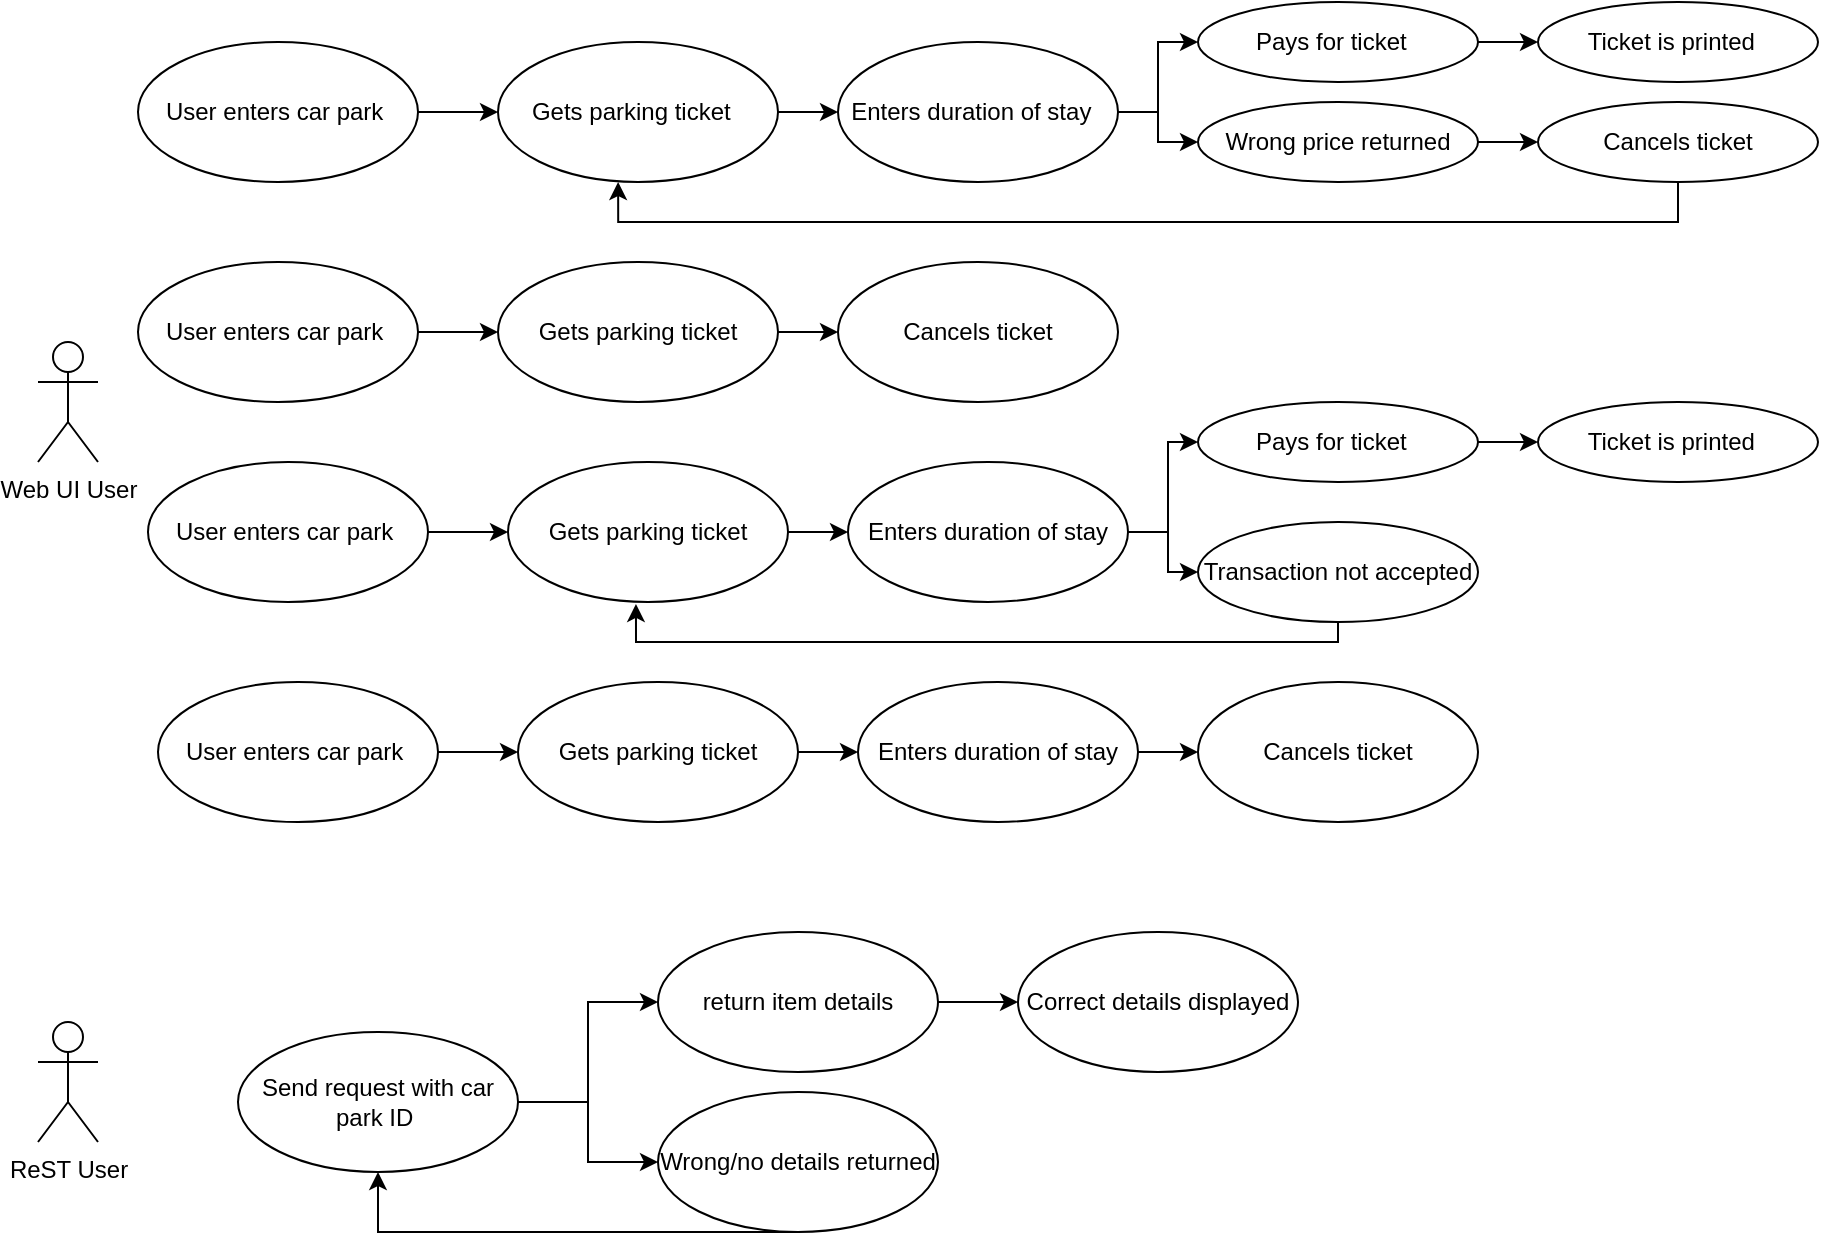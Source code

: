<mxfile version="13.6.6" type="device" pages="2"><diagram id="sKNa4QfhK_eMkcpVXCbl" name="Page-1"><mxGraphModel dx="965" dy="484" grid="1" gridSize="10" guides="1" tooltips="1" connect="1" arrows="1" fold="1" page="1" pageScale="1" pageWidth="850" pageHeight="1100" math="0" shadow="0"><root><mxCell id="0"/><mxCell id="1" parent="0"/><mxCell id="-1D3_cWaMMumg8GIhYZJ-4" value="Web UI User" style="shape=umlActor;verticalLabelPosition=bottom;verticalAlign=top;html=1;" vertex="1" parent="1"><mxGeometry x="60" y="270" width="30" height="60" as="geometry"/></mxCell><mxCell id="-1D3_cWaMMumg8GIhYZJ-5" value="ReST User" style="shape=umlActor;verticalLabelPosition=bottom;verticalAlign=top;html=1;" vertex="1" parent="1"><mxGeometry x="60" y="610" width="30" height="60" as="geometry"/></mxCell><mxCell id="-1D3_cWaMMumg8GIhYZJ-31" style="edgeStyle=orthogonalEdgeStyle;rounded=0;orthogonalLoop=1;jettySize=auto;html=1;entryX=0;entryY=0.5;entryDx=0;entryDy=0;" edge="1" parent="1" source="-1D3_cWaMMumg8GIhYZJ-7" target="-1D3_cWaMMumg8GIhYZJ-27"><mxGeometry relative="1" as="geometry"/></mxCell><mxCell id="-1D3_cWaMMumg8GIhYZJ-7" value="User enters car park&amp;nbsp;" style="ellipse;whiteSpace=wrap;html=1;" vertex="1" parent="1"><mxGeometry x="110" y="120" width="140" height="70" as="geometry"/></mxCell><mxCell id="-1D3_cWaMMumg8GIhYZJ-10" style="edgeStyle=orthogonalEdgeStyle;rounded=0;orthogonalLoop=1;jettySize=auto;html=1;entryX=0;entryY=0.5;entryDx=0;entryDy=0;" edge="1" parent="1" source="-1D3_cWaMMumg8GIhYZJ-8" target="-1D3_cWaMMumg8GIhYZJ-9"><mxGeometry relative="1" as="geometry"/></mxCell><mxCell id="-1D3_cWaMMumg8GIhYZJ-22" style="edgeStyle=orthogonalEdgeStyle;rounded=0;orthogonalLoop=1;jettySize=auto;html=1;entryX=0;entryY=0.5;entryDx=0;entryDy=0;" edge="1" parent="1" source="-1D3_cWaMMumg8GIhYZJ-8" target="-1D3_cWaMMumg8GIhYZJ-17"><mxGeometry relative="1" as="geometry"/></mxCell><mxCell id="-1D3_cWaMMumg8GIhYZJ-8" value="Send request with car park ID&amp;nbsp;" style="ellipse;whiteSpace=wrap;html=1;" vertex="1" parent="1"><mxGeometry x="160" y="615" width="140" height="70" as="geometry"/></mxCell><mxCell id="-1D3_cWaMMumg8GIhYZJ-25" style="edgeStyle=orthogonalEdgeStyle;rounded=0;orthogonalLoop=1;jettySize=auto;html=1;entryX=0;entryY=0.5;entryDx=0;entryDy=0;" edge="1" parent="1" source="-1D3_cWaMMumg8GIhYZJ-9" target="-1D3_cWaMMumg8GIhYZJ-24"><mxGeometry relative="1" as="geometry"/></mxCell><mxCell id="-1D3_cWaMMumg8GIhYZJ-9" value="return item details" style="ellipse;whiteSpace=wrap;html=1;" vertex="1" parent="1"><mxGeometry x="370" y="565" width="140" height="70" as="geometry"/></mxCell><mxCell id="-1D3_cWaMMumg8GIhYZJ-23" style="edgeStyle=orthogonalEdgeStyle;rounded=0;orthogonalLoop=1;jettySize=auto;html=1;entryX=0.5;entryY=1;entryDx=0;entryDy=0;" edge="1" parent="1" source="-1D3_cWaMMumg8GIhYZJ-17" target="-1D3_cWaMMumg8GIhYZJ-8"><mxGeometry relative="1" as="geometry"><Array as="points"><mxPoint x="230" y="715"/></Array></mxGeometry></mxCell><mxCell id="-1D3_cWaMMumg8GIhYZJ-17" value="Wrong/no details returned" style="ellipse;whiteSpace=wrap;html=1;" vertex="1" parent="1"><mxGeometry x="370" y="645" width="140" height="70" as="geometry"/></mxCell><mxCell id="-1D3_cWaMMumg8GIhYZJ-24" value="Correct details displayed" style="ellipse;whiteSpace=wrap;html=1;" vertex="1" parent="1"><mxGeometry x="550" y="565" width="140" height="70" as="geometry"/></mxCell><mxCell id="-1D3_cWaMMumg8GIhYZJ-36" value="" style="edgeStyle=orthogonalEdgeStyle;rounded=0;orthogonalLoop=1;jettySize=auto;html=1;" edge="1" parent="1" source="-1D3_cWaMMumg8GIhYZJ-26" target="-1D3_cWaMMumg8GIhYZJ-35"><mxGeometry relative="1" as="geometry"/></mxCell><mxCell id="-1D3_cWaMMumg8GIhYZJ-26" value="User enters car park&amp;nbsp;" style="ellipse;whiteSpace=wrap;html=1;" vertex="1" parent="1"><mxGeometry x="110" y="230" width="140" height="70" as="geometry"/></mxCell><mxCell id="-1D3_cWaMMumg8GIhYZJ-32" value="" style="edgeStyle=orthogonalEdgeStyle;rounded=0;orthogonalLoop=1;jettySize=auto;html=1;" edge="1" parent="1" source="-1D3_cWaMMumg8GIhYZJ-27" target="-1D3_cWaMMumg8GIhYZJ-28"><mxGeometry relative="1" as="geometry"/></mxCell><mxCell id="-1D3_cWaMMumg8GIhYZJ-27" value="Gets parking ticket &amp;nbsp;" style="ellipse;whiteSpace=wrap;html=1;" vertex="1" parent="1"><mxGeometry x="290" y="120" width="140" height="70" as="geometry"/></mxCell><mxCell id="-1D3_cWaMMumg8GIhYZJ-33" value="" style="edgeStyle=orthogonalEdgeStyle;rounded=0;orthogonalLoop=1;jettySize=auto;html=1;" edge="1" parent="1" source="-1D3_cWaMMumg8GIhYZJ-28" target="-1D3_cWaMMumg8GIhYZJ-29"><mxGeometry relative="1" as="geometry"/></mxCell><mxCell id="-1D3_cWaMMumg8GIhYZJ-45" style="edgeStyle=orthogonalEdgeStyle;rounded=0;orthogonalLoop=1;jettySize=auto;html=1;entryX=0;entryY=0.5;entryDx=0;entryDy=0;" edge="1" parent="1" source="-1D3_cWaMMumg8GIhYZJ-28" target="-1D3_cWaMMumg8GIhYZJ-44"><mxGeometry relative="1" as="geometry"/></mxCell><mxCell id="-1D3_cWaMMumg8GIhYZJ-28" value="Enters duration of stay &amp;nbsp;" style="ellipse;whiteSpace=wrap;html=1;" vertex="1" parent="1"><mxGeometry x="460" y="120" width="140" height="70" as="geometry"/></mxCell><mxCell id="-1D3_cWaMMumg8GIhYZJ-34" value="" style="edgeStyle=orthogonalEdgeStyle;rounded=0;orthogonalLoop=1;jettySize=auto;html=1;" edge="1" parent="1" source="-1D3_cWaMMumg8GIhYZJ-29" target="-1D3_cWaMMumg8GIhYZJ-30"><mxGeometry relative="1" as="geometry"/></mxCell><mxCell id="-1D3_cWaMMumg8GIhYZJ-29" value="Pays for ticket &amp;nbsp;" style="ellipse;whiteSpace=wrap;html=1;" vertex="1" parent="1"><mxGeometry x="640" y="100" width="140" height="40" as="geometry"/></mxCell><mxCell id="-1D3_cWaMMumg8GIhYZJ-30" value="Ticket is printed &amp;nbsp;" style="ellipse;whiteSpace=wrap;html=1;" vertex="1" parent="1"><mxGeometry x="810" y="100" width="140" height="40" as="geometry"/></mxCell><mxCell id="-1D3_cWaMMumg8GIhYZJ-38" value="" style="edgeStyle=orthogonalEdgeStyle;rounded=0;orthogonalLoop=1;jettySize=auto;html=1;" edge="1" parent="1" source="-1D3_cWaMMumg8GIhYZJ-35" target="-1D3_cWaMMumg8GIhYZJ-37"><mxGeometry relative="1" as="geometry"/></mxCell><mxCell id="-1D3_cWaMMumg8GIhYZJ-35" value="Gets parking ticket" style="ellipse;whiteSpace=wrap;html=1;" vertex="1" parent="1"><mxGeometry x="290" y="230" width="140" height="70" as="geometry"/></mxCell><mxCell id="-1D3_cWaMMumg8GIhYZJ-37" value="Cancels ticket" style="ellipse;whiteSpace=wrap;html=1;" vertex="1" parent="1"><mxGeometry x="460" y="230" width="140" height="70" as="geometry"/></mxCell><mxCell id="-1D3_cWaMMumg8GIhYZJ-39" value="" style="edgeStyle=orthogonalEdgeStyle;rounded=0;orthogonalLoop=1;jettySize=auto;html=1;" edge="1" parent="1" source="-1D3_cWaMMumg8GIhYZJ-40" target="-1D3_cWaMMumg8GIhYZJ-42"><mxGeometry relative="1" as="geometry"/></mxCell><mxCell id="-1D3_cWaMMumg8GIhYZJ-40" value="User enters car park&amp;nbsp;" style="ellipse;whiteSpace=wrap;html=1;" vertex="1" parent="1"><mxGeometry x="115" y="330" width="140" height="70" as="geometry"/></mxCell><mxCell id="-1D3_cWaMMumg8GIhYZJ-41" value="" style="edgeStyle=orthogonalEdgeStyle;rounded=0;orthogonalLoop=1;jettySize=auto;html=1;" edge="1" parent="1" source="-1D3_cWaMMumg8GIhYZJ-42" target="-1D3_cWaMMumg8GIhYZJ-43"><mxGeometry relative="1" as="geometry"/></mxCell><mxCell id="-1D3_cWaMMumg8GIhYZJ-42" value="Gets parking ticket" style="ellipse;whiteSpace=wrap;html=1;" vertex="1" parent="1"><mxGeometry x="295" y="330" width="140" height="70" as="geometry"/></mxCell><mxCell id="-1D3_cWaMMumg8GIhYZJ-53" style="edgeStyle=orthogonalEdgeStyle;rounded=0;orthogonalLoop=1;jettySize=auto;html=1;entryX=0;entryY=0.5;entryDx=0;entryDy=0;" edge="1" parent="1" source="-1D3_cWaMMumg8GIhYZJ-43" target="-1D3_cWaMMumg8GIhYZJ-51"><mxGeometry relative="1" as="geometry"/></mxCell><mxCell id="-1D3_cWaMMumg8GIhYZJ-54" style="edgeStyle=orthogonalEdgeStyle;rounded=0;orthogonalLoop=1;jettySize=auto;html=1;" edge="1" parent="1" source="-1D3_cWaMMumg8GIhYZJ-43" target="-1D3_cWaMMumg8GIhYZJ-49"><mxGeometry relative="1" as="geometry"/></mxCell><mxCell id="-1D3_cWaMMumg8GIhYZJ-43" value="Enters duration of stay" style="ellipse;whiteSpace=wrap;html=1;" vertex="1" parent="1"><mxGeometry x="465" y="330" width="140" height="70" as="geometry"/></mxCell><mxCell id="-1D3_cWaMMumg8GIhYZJ-47" value="" style="edgeStyle=orthogonalEdgeStyle;rounded=0;orthogonalLoop=1;jettySize=auto;html=1;" edge="1" parent="1" source="-1D3_cWaMMumg8GIhYZJ-44" target="-1D3_cWaMMumg8GIhYZJ-46"><mxGeometry relative="1" as="geometry"/></mxCell><mxCell id="-1D3_cWaMMumg8GIhYZJ-44" value="Wrong price returned" style="ellipse;whiteSpace=wrap;html=1;" vertex="1" parent="1"><mxGeometry x="640" y="150" width="140" height="40" as="geometry"/></mxCell><mxCell id="-1D3_cWaMMumg8GIhYZJ-48" style="edgeStyle=orthogonalEdgeStyle;rounded=0;orthogonalLoop=1;jettySize=auto;html=1;entryX=0.429;entryY=1;entryDx=0;entryDy=0;entryPerimeter=0;" edge="1" parent="1" source="-1D3_cWaMMumg8GIhYZJ-46" target="-1D3_cWaMMumg8GIhYZJ-27"><mxGeometry relative="1" as="geometry"><Array as="points"><mxPoint x="880" y="210"/><mxPoint x="350" y="210"/></Array></mxGeometry></mxCell><mxCell id="-1D3_cWaMMumg8GIhYZJ-46" value="Cancels ticket" style="ellipse;whiteSpace=wrap;html=1;" vertex="1" parent="1"><mxGeometry x="810" y="150" width="140" height="40" as="geometry"/></mxCell><mxCell id="-1D3_cWaMMumg8GIhYZJ-55" style="edgeStyle=orthogonalEdgeStyle;rounded=0;orthogonalLoop=1;jettySize=auto;html=1;entryX=0.457;entryY=1.014;entryDx=0;entryDy=0;entryPerimeter=0;" edge="1" parent="1" source="-1D3_cWaMMumg8GIhYZJ-49" target="-1D3_cWaMMumg8GIhYZJ-42"><mxGeometry relative="1" as="geometry"><Array as="points"><mxPoint x="710" y="420"/><mxPoint x="359" y="420"/></Array></mxGeometry></mxCell><mxCell id="-1D3_cWaMMumg8GIhYZJ-49" value="Transaction not accepted" style="ellipse;whiteSpace=wrap;html=1;" vertex="1" parent="1"><mxGeometry x="640" y="360" width="140" height="50" as="geometry"/></mxCell><mxCell id="-1D3_cWaMMumg8GIhYZJ-50" value="" style="edgeStyle=orthogonalEdgeStyle;rounded=0;orthogonalLoop=1;jettySize=auto;html=1;" edge="1" parent="1" source="-1D3_cWaMMumg8GIhYZJ-51" target="-1D3_cWaMMumg8GIhYZJ-52"><mxGeometry relative="1" as="geometry"/></mxCell><mxCell id="-1D3_cWaMMumg8GIhYZJ-51" value="Pays for ticket &amp;nbsp;" style="ellipse;whiteSpace=wrap;html=1;" vertex="1" parent="1"><mxGeometry x="640" y="300" width="140" height="40" as="geometry"/></mxCell><mxCell id="-1D3_cWaMMumg8GIhYZJ-52" value="Ticket is printed &amp;nbsp;" style="ellipse;whiteSpace=wrap;html=1;" vertex="1" parent="1"><mxGeometry x="810" y="300" width="140" height="40" as="geometry"/></mxCell><mxCell id="-1D3_cWaMMumg8GIhYZJ-56" value="" style="edgeStyle=orthogonalEdgeStyle;rounded=0;orthogonalLoop=1;jettySize=auto;html=1;" edge="1" parent="1" source="-1D3_cWaMMumg8GIhYZJ-57" target="-1D3_cWaMMumg8GIhYZJ-59"><mxGeometry relative="1" as="geometry"/></mxCell><mxCell id="-1D3_cWaMMumg8GIhYZJ-57" value="User enters car park&amp;nbsp;" style="ellipse;whiteSpace=wrap;html=1;" vertex="1" parent="1"><mxGeometry x="120" y="440" width="140" height="70" as="geometry"/></mxCell><mxCell id="-1D3_cWaMMumg8GIhYZJ-58" value="" style="edgeStyle=orthogonalEdgeStyle;rounded=0;orthogonalLoop=1;jettySize=auto;html=1;" edge="1" parent="1" source="-1D3_cWaMMumg8GIhYZJ-59" target="-1D3_cWaMMumg8GIhYZJ-60"><mxGeometry relative="1" as="geometry"/></mxCell><mxCell id="-1D3_cWaMMumg8GIhYZJ-59" value="Gets parking ticket" style="ellipse;whiteSpace=wrap;html=1;" vertex="1" parent="1"><mxGeometry x="300" y="440" width="140" height="70" as="geometry"/></mxCell><mxCell id="-1D3_cWaMMumg8GIhYZJ-62" style="edgeStyle=orthogonalEdgeStyle;rounded=0;orthogonalLoop=1;jettySize=auto;html=1;entryX=0;entryY=0.5;entryDx=0;entryDy=0;" edge="1" parent="1" source="-1D3_cWaMMumg8GIhYZJ-60" target="-1D3_cWaMMumg8GIhYZJ-61"><mxGeometry relative="1" as="geometry"/></mxCell><mxCell id="-1D3_cWaMMumg8GIhYZJ-60" value="Enters duration of stay" style="ellipse;whiteSpace=wrap;html=1;" vertex="1" parent="1"><mxGeometry x="470" y="440" width="140" height="70" as="geometry"/></mxCell><mxCell id="-1D3_cWaMMumg8GIhYZJ-61" value="Cancels ticket" style="ellipse;whiteSpace=wrap;html=1;" vertex="1" parent="1"><mxGeometry x="640" y="440" width="140" height="70" as="geometry"/></mxCell></root></mxGraphModel></diagram><diagram id="W-Ig_xVg5eRfl2GuF3JU" name="Page-2"><mxGraphModel dx="965" dy="1584" grid="1" gridSize="10" guides="1" tooltips="1" connect="1" arrows="1" fold="1" page="1" pageScale="1" pageWidth="850" pageHeight="1100" math="0" shadow="0"><root><mxCell id="8XCD-OCZyAUUx6bGrsyB-0"/><mxCell id="8XCD-OCZyAUUx6bGrsyB-1" parent="8XCD-OCZyAUUx6bGrsyB-0"/><mxCell id="G2szt9CzHI0MeJMbRX7f-0" value="Web User" style="shape=umlActor;verticalLabelPosition=bottom;verticalAlign=top;html=1;" vertex="1" parent="8XCD-OCZyAUUx6bGrsyB-1"><mxGeometry x="50" y="100" width="30" height="60" as="geometry"/></mxCell><mxCell id="G2szt9CzHI0MeJMbRX7f-1" value="ReST User" style="shape=umlActor;verticalLabelPosition=bottom;verticalAlign=top;html=1;" vertex="1" parent="8XCD-OCZyAUUx6bGrsyB-1"><mxGeometry x="50" y="500" width="30" height="60" as="geometry"/></mxCell><mxCell id="G2szt9CzHI0MeJMbRX7f-27" style="edgeStyle=orthogonalEdgeStyle;rounded=0;orthogonalLoop=1;jettySize=auto;html=1;entryX=-0.021;entryY=0.52;entryDx=0;entryDy=0;entryPerimeter=0;" edge="1" parent="8XCD-OCZyAUUx6bGrsyB-1" source="G2szt9CzHI0MeJMbRX7f-3" target="G2szt9CzHI0MeJMbRX7f-5"><mxGeometry relative="1" as="geometry"/></mxCell><mxCell id="G2szt9CzHI0MeJMbRX7f-3" value="ServiceFacade" style="shape=umlBoundary;whiteSpace=wrap;html=1;" vertex="1" parent="8XCD-OCZyAUUx6bGrsyB-1"><mxGeometry x="520" y="220" width="140" height="50" as="geometry"/></mxCell><mxCell id="G2szt9CzHI0MeJMbRX7f-8" style="edgeStyle=orthogonalEdgeStyle;rounded=0;orthogonalLoop=1;jettySize=auto;html=1;entryX=-0.014;entryY=0.48;entryDx=0;entryDy=0;entryPerimeter=0;" edge="1" parent="8XCD-OCZyAUUx6bGrsyB-1" source="G2szt9CzHI0MeJMbRX7f-4" target="G2szt9CzHI0MeJMbRX7f-6"><mxGeometry relative="1" as="geometry"/></mxCell><mxCell id="G2szt9CzHI0MeJMbRX7f-4" value="RestInterface" style="shape=umlBoundary;whiteSpace=wrap;html=1;" vertex="1" parent="8XCD-OCZyAUUx6bGrsyB-1"><mxGeometry x="180" y="490" width="140" height="50" as="geometry"/></mxCell><mxCell id="G2szt9CzHI0MeJMbRX7f-5" value="EntityDAO" style="shape=umlBoundary;whiteSpace=wrap;html=1;" vertex="1" parent="8XCD-OCZyAUUx6bGrsyB-1"><mxGeometry x="690" y="220" width="140" height="50" as="geometry"/></mxCell><mxCell id="G2szt9CzHI0MeJMbRX7f-9" style="edgeStyle=orthogonalEdgeStyle;rounded=0;orthogonalLoop=1;jettySize=auto;html=1;entryX=0.571;entryY=1.06;entryDx=0;entryDy=0;entryPerimeter=0;" edge="1" parent="8XCD-OCZyAUUx6bGrsyB-1" source="G2szt9CzHI0MeJMbRX7f-6" target="G2szt9CzHI0MeJMbRX7f-4"><mxGeometry relative="1" as="geometry"><Array as="points"><mxPoint x="500" y="560"/><mxPoint x="260" y="560"/></Array></mxGeometry></mxCell><mxCell id="G2szt9CzHI0MeJMbRX7f-20" style="edgeStyle=orthogonalEdgeStyle;rounded=0;orthogonalLoop=1;jettySize=auto;html=1;entryX=0.643;entryY=1.04;entryDx=0;entryDy=0;entryPerimeter=0;" edge="1" parent="8XCD-OCZyAUUx6bGrsyB-1" source="G2szt9CzHI0MeJMbRX7f-6" target="G2szt9CzHI0MeJMbRX7f-3"><mxGeometry relative="1" as="geometry"><Array as="points"><mxPoint x="590" y="515"/><mxPoint x="590" y="345"/><mxPoint x="610" y="345"/></Array></mxGeometry></mxCell><mxCell id="G2szt9CzHI0MeJMbRX7f-6" value="RestClient" style="shape=umlBoundary;whiteSpace=wrap;html=1;" vertex="1" parent="8XCD-OCZyAUUx6bGrsyB-1"><mxGeometry x="430" y="490" width="140" height="50" as="geometry"/></mxCell><mxCell id="G2szt9CzHI0MeJMbRX7f-10" value="GET/ retrieve" style="text;html=1;align=center;verticalAlign=middle;resizable=0;points=[];autosize=1;" vertex="1" parent="8XCD-OCZyAUUx6bGrsyB-1"><mxGeometry x="320" y="490" width="90" height="20" as="geometry"/></mxCell><mxCell id="G2szt9CzHI0MeJMbRX7f-11" value="Returns Items with matching carpark ID" style="text;html=1;align=center;verticalAlign=middle;resizable=0;points=[];autosize=1;" vertex="1" parent="8XCD-OCZyAUUx6bGrsyB-1"><mxGeometry x="265" y="560" width="230" height="20" as="geometry"/></mxCell><mxCell id="G2szt9CzHI0MeJMbRX7f-16" style="edgeStyle=orthogonalEdgeStyle;rounded=0;orthogonalLoop=1;jettySize=auto;html=1;entryX=0.033;entryY=0.675;entryDx=0;entryDy=0;entryPerimeter=0;" edge="1" parent="8XCD-OCZyAUUx6bGrsyB-1" source="G2szt9CzHI0MeJMbRX7f-13" target="G2szt9CzHI0MeJMbRX7f-14"><mxGeometry relative="1" as="geometry"/></mxCell><mxCell id="G2szt9CzHI0MeJMbRX7f-42" style="edgeStyle=orthogonalEdgeStyle;rounded=0;orthogonalLoop=1;jettySize=auto;html=1;" edge="1" parent="8XCD-OCZyAUUx6bGrsyB-1" source="G2szt9CzHI0MeJMbRX7f-13"><mxGeometry relative="1" as="geometry"><mxPoint x="320" y="305" as="targetPoint"/><Array as="points"><mxPoint x="150" y="300"/><mxPoint x="318" y="300"/></Array></mxGeometry></mxCell><mxCell id="sy_QP5to0JclAb7HxNc2-4" style="edgeStyle=orthogonalEdgeStyle;rounded=0;orthogonalLoop=1;jettySize=auto;html=1;entryX=0.014;entryY=0.571;entryDx=0;entryDy=0;entryPerimeter=0;" edge="1" parent="8XCD-OCZyAUUx6bGrsyB-1" source="G2szt9CzHI0MeJMbRX7f-13" target="sy_QP5to0JclAb7HxNc2-0"><mxGeometry relative="1" as="geometry"><Array as="points"><mxPoint x="170" y="10"/></Array></mxGeometry></mxCell><mxCell id="sy_QP5to0JclAb7HxNc2-5" style="edgeStyle=orthogonalEdgeStyle;rounded=0;orthogonalLoop=1;jettySize=auto;html=1;entryX=-0.014;entryY=0.557;entryDx=0;entryDy=0;entryPerimeter=0;" edge="1" parent="8XCD-OCZyAUUx6bGrsyB-1" source="G2szt9CzHI0MeJMbRX7f-13" target="sy_QP5to0JclAb7HxNc2-1"><mxGeometry relative="1" as="geometry"><Array as="points"><mxPoint x="180" y="350"/><mxPoint x="319" y="350"/></Array></mxGeometry></mxCell><mxCell id="G2szt9CzHI0MeJMbRX7f-13" value="ParkingMeter.jsp" style="shape=umlBoundary;whiteSpace=wrap;html=1;" vertex="1" parent="8XCD-OCZyAUUx6bGrsyB-1"><mxGeometry x="100" y="90" width="140" height="50" as="geometry"/></mxCell><mxCell id="G2szt9CzHI0MeJMbRX7f-15" style="edgeStyle=orthogonalEdgeStyle;rounded=0;orthogonalLoop=1;jettySize=auto;html=1;entryX=0.586;entryY=1.06;entryDx=0;entryDy=0;entryPerimeter=0;" edge="1" parent="8XCD-OCZyAUUx6bGrsyB-1" source="G2szt9CzHI0MeJMbRX7f-14" target="G2szt9CzHI0MeJMbRX7f-13"><mxGeometry relative="1" as="geometry"><Array as="points"><mxPoint x="345" y="143"/></Array></mxGeometry></mxCell><mxCell id="G2szt9CzHI0MeJMbRX7f-18" style="edgeStyle=orthogonalEdgeStyle;rounded=0;orthogonalLoop=1;jettySize=auto;html=1;entryX=0.671;entryY=0.02;entryDx=0;entryDy=0;entryPerimeter=0;" edge="1" parent="8XCD-OCZyAUUx6bGrsyB-1" source="G2szt9CzHI0MeJMbRX7f-14" target="G2szt9CzHI0MeJMbRX7f-3"><mxGeometry relative="1" as="geometry"><Array as="points"><mxPoint x="610" y="110"/><mxPoint x="610" y="221"/></Array></mxGeometry></mxCell><mxCell id="G2szt9CzHI0MeJMbRX7f-14" value="CreateMeter Charge" style="ellipse;shape=umlControl;whiteSpace=wrap;html=1;" vertex="1" parent="8XCD-OCZyAUUx6bGrsyB-1"><mxGeometry x="310" y="60" width="80" height="70" as="geometry"/></mxCell><mxCell id="G2szt9CzHI0MeJMbRX7f-17" value="Stay on page" style="text;html=1;align=center;verticalAlign=middle;resizable=0;points=[];autosize=1;" vertex="1" parent="8XCD-OCZyAUUx6bGrsyB-1"><mxGeometry x="230" y="140" width="90" height="20" as="geometry"/></mxCell><mxCell id="G2szt9CzHI0MeJMbRX7f-19" value="CreateTicket (ID,Price, validFrom, ValidTo)" style="text;html=1;align=center;verticalAlign=middle;resizable=0;points=[];autosize=1;" vertex="1" parent="8XCD-OCZyAUUx6bGrsyB-1"><mxGeometry x="425" y="90" width="240" height="20" as="geometry"/></mxCell><mxCell id="sy_QP5to0JclAb7HxNc2-6" style="edgeStyle=orthogonalEdgeStyle;rounded=0;orthogonalLoop=1;jettySize=auto;html=1;entryX=0.357;entryY=1;entryDx=0;entryDy=0;entryPerimeter=0;" edge="1" parent="8XCD-OCZyAUUx6bGrsyB-1" source="G2szt9CzHI0MeJMbRX7f-21" target="G2szt9CzHI0MeJMbRX7f-3"><mxGeometry relative="1" as="geometry"/></mxCell><mxCell id="G2szt9CzHI0MeJMbRX7f-21" value="testHeartbeat.jsp" style="shape=umlBoundary;whiteSpace=wrap;html=1;" vertex="1" parent="8XCD-OCZyAUUx6bGrsyB-1"><mxGeometry x="120" y="410" width="145" height="60" as="geometry"/></mxCell><mxCell id="G2szt9CzHI0MeJMbRX7f-30" style="edgeStyle=orthogonalEdgeStyle;rounded=0;orthogonalLoop=1;jettySize=auto;html=1;entryX=0.6;entryY=1.013;entryDx=0;entryDy=0;entryPerimeter=0;" edge="1" parent="8XCD-OCZyAUUx6bGrsyB-1" source="G2szt9CzHI0MeJMbRX7f-28" target="G2szt9CzHI0MeJMbRX7f-14"><mxGeometry relative="1" as="geometry"/></mxCell><mxCell id="G2szt9CzHI0MeJMbRX7f-31" style="edgeStyle=orthogonalEdgeStyle;rounded=0;orthogonalLoop=1;jettySize=auto;html=1;entryX=0.5;entryY=1.06;entryDx=0;entryDy=0;entryPerimeter=0;" edge="1" parent="8XCD-OCZyAUUx6bGrsyB-1" source="G2szt9CzHI0MeJMbRX7f-28" target="G2szt9CzHI0MeJMbRX7f-13"><mxGeometry relative="1" as="geometry"/></mxCell><mxCell id="G2szt9CzHI0MeJMbRX7f-35" style="edgeStyle=orthogonalEdgeStyle;rounded=0;orthogonalLoop=1;jettySize=auto;html=1;entryX=0.033;entryY=0.517;entryDx=0;entryDy=0;entryPerimeter=0;" edge="1" parent="8XCD-OCZyAUUx6bGrsyB-1" source="G2szt9CzHI0MeJMbRX7f-28" target="G2szt9CzHI0MeJMbRX7f-34"><mxGeometry relative="1" as="geometry"/></mxCell><mxCell id="G2szt9CzHI0MeJMbRX7f-28" value="ListCarParks" style="ellipse;shape=umlControl;whiteSpace=wrap;html=1;" vertex="1" parent="8XCD-OCZyAUUx6bGrsyB-1"><mxGeometry x="320" y="170" width="70" height="70" as="geometry"/></mxCell><mxCell id="G2szt9CzHI0MeJMbRX7f-37" style="edgeStyle=orthogonalEdgeStyle;rounded=0;orthogonalLoop=1;jettySize=auto;html=1;" edge="1" parent="8XCD-OCZyAUUx6bGrsyB-1" source="G2szt9CzHI0MeJMbRX7f-33" target="G2szt9CzHI0MeJMbRX7f-34"><mxGeometry relative="1" as="geometry"><mxPoint x="470" y="240" as="targetPoint"/><Array as="points"><mxPoint x="460" y="295"/></Array></mxGeometry></mxCell><mxCell id="G2szt9CzHI0MeJMbRX7f-41" style="edgeStyle=orthogonalEdgeStyle;rounded=0;orthogonalLoop=1;jettySize=auto;html=1;entryX=0.529;entryY=1.014;entryDx=0;entryDy=0;entryPerimeter=0;" edge="1" parent="8XCD-OCZyAUUx6bGrsyB-1" source="G2szt9CzHI0MeJMbRX7f-33" target="G2szt9CzHI0MeJMbRX7f-28"><mxGeometry relative="1" as="geometry"/></mxCell><mxCell id="G2szt9CzHI0MeJMbRX7f-33" value="UpdateCar&lt;br&gt;Parks" style="ellipse;shape=umlControl;whiteSpace=wrap;html=1;" vertex="1" parent="8XCD-OCZyAUUx6bGrsyB-1"><mxGeometry x="320" y="270" width="70" height="70" as="geometry"/></mxCell><mxCell id="G2szt9CzHI0MeJMbRX7f-36" style="edgeStyle=orthogonalEdgeStyle;rounded=0;orthogonalLoop=1;jettySize=auto;html=1;entryX=0.35;entryY=0;entryDx=0;entryDy=0;entryPerimeter=0;" edge="1" parent="8XCD-OCZyAUUx6bGrsyB-1" source="G2szt9CzHI0MeJMbRX7f-34" target="G2szt9CzHI0MeJMbRX7f-3"><mxGeometry relative="1" as="geometry"/></mxCell><mxCell id="G2szt9CzHI0MeJMbRX7f-34" value="retrieveAll&lt;br&gt;Entities" style="ellipse;shape=umlControl;whiteSpace=wrap;html=1;" vertex="1" parent="8XCD-OCZyAUUx6bGrsyB-1"><mxGeometry x="430" y="175" width="60" height="60" as="geometry"/></mxCell><mxCell id="G2szt9CzHI0MeJMbRX7f-43" value="Ticket" style="ellipse;shape=umlEntity;whiteSpace=wrap;html=1;" vertex="1" parent="8XCD-OCZyAUUx6bGrsyB-1"><mxGeometry x="740" y="150" width="70" height="50" as="geometry"/></mxCell><mxCell id="sy_QP5to0JclAb7HxNc2-3" style="edgeStyle=orthogonalEdgeStyle;rounded=0;orthogonalLoop=1;jettySize=auto;html=1;entryX=1;entryY=0.429;entryDx=0;entryDy=0;entryPerimeter=0;" edge="1" parent="8XCD-OCZyAUUx6bGrsyB-1" source="sy_QP5to0JclAb7HxNc2-0" target="G2szt9CzHI0MeJMbRX7f-28"><mxGeometry relative="1" as="geometry"><Array as="points"><mxPoint x="410" y="5"/><mxPoint x="410" y="200"/></Array></mxGeometry></mxCell><mxCell id="sy_QP5to0JclAb7HxNc2-0" value="AddCar&lt;br&gt;Parks" style="ellipse;shape=umlControl;whiteSpace=wrap;html=1;" vertex="1" parent="8XCD-OCZyAUUx6bGrsyB-1"><mxGeometry x="315" y="-30" width="70" height="70" as="geometry"/></mxCell><mxCell id="sy_QP5to0JclAb7HxNc2-2" style="edgeStyle=orthogonalEdgeStyle;rounded=0;orthogonalLoop=1;jettySize=auto;html=1;entryX=0.986;entryY=0.757;entryDx=0;entryDy=0;entryPerimeter=0;" edge="1" parent="8XCD-OCZyAUUx6bGrsyB-1" source="sy_QP5to0JclAb7HxNc2-1" target="G2szt9CzHI0MeJMbRX7f-28"><mxGeometry relative="1" as="geometry"><Array as="points"><mxPoint x="420" y="395"/><mxPoint x="420" y="223"/></Array></mxGeometry></mxCell><mxCell id="sy_QP5to0JclAb7HxNc2-1" value="DeleteCar&lt;br&gt;Parks" style="ellipse;shape=umlControl;whiteSpace=wrap;html=1;" vertex="1" parent="8XCD-OCZyAUUx6bGrsyB-1"><mxGeometry x="320" y="350" width="70" height="70" as="geometry"/></mxCell></root></mxGraphModel></diagram></mxfile>